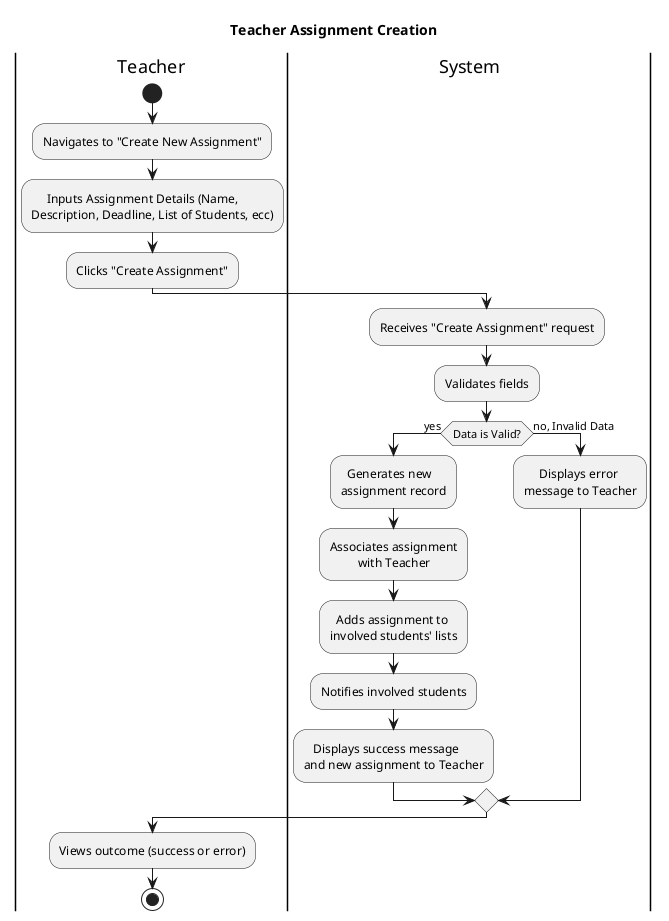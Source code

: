 @startuml

title Teacher Assignment Creation

|Teacher|
start
:Navigates to "Create New Assignment";
:     Inputs Assignment Details (Name, 
Description, Deadline, List of Students, ecc);
:Clicks "Create Assignment";

|System|
:Receives "Create Assignment" request;
:Validates fields;
if (Data is Valid?) then (yes)
  :  Generates new 
  assignment record;
  :Associates assignment 
           with Teacher;
  :  Adds assignment to 
  involved students' lists;
  :Notifies involved students;
  :   Displays success message 
  and new assignment to Teacher;
else (no, Invalid Data)
  :     Displays error 
  message to Teacher;
endif

|Teacher|
:Views outcome (success or error);
stop

@enduml